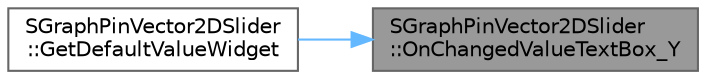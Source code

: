 digraph "SGraphPinVector2DSlider::OnChangedValueTextBox_Y"
{
 // INTERACTIVE_SVG=YES
 // LATEX_PDF_SIZE
  bgcolor="transparent";
  edge [fontname=Helvetica,fontsize=10,labelfontname=Helvetica,labelfontsize=10];
  node [fontname=Helvetica,fontsize=10,shape=box,height=0.2,width=0.4];
  rankdir="RL";
  Node1 [id="Node000001",label="SGraphPinVector2DSlider\l::OnChangedValueTextBox_Y",height=0.2,width=0.4,color="gray40", fillcolor="grey60", style="filled", fontcolor="black",tooltip=" "];
  Node1 -> Node2 [id="edge1_Node000001_Node000002",dir="back",color="steelblue1",style="solid",tooltip=" "];
  Node2 [id="Node000002",label="SGraphPinVector2DSlider\l::GetDefaultValueWidget",height=0.2,width=0.4,color="grey40", fillcolor="white", style="filled",URL="$df/d64/classSGraphPinVector2DSlider.html#a20ade701119bf8dc1870c8f926ec920e",tooltip="Function to create class specific widget."];
}
